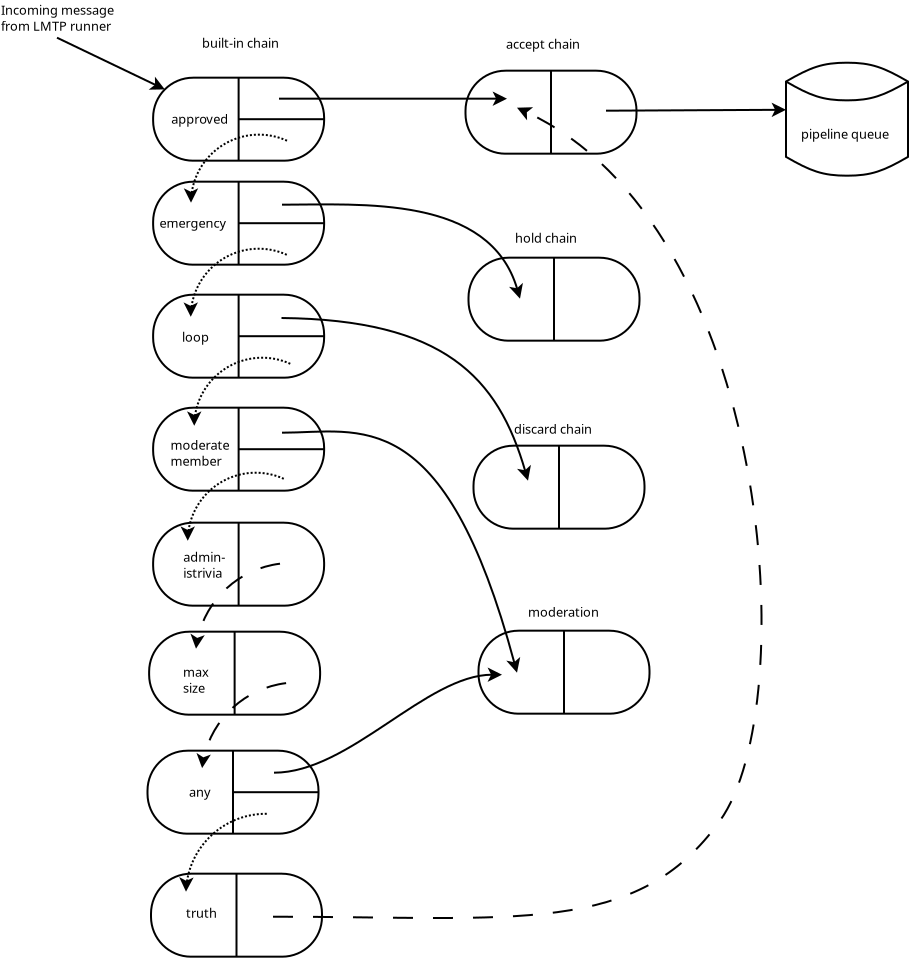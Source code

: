 <?xml version="1.0" encoding="UTF-8"?>
<dia:diagram xmlns:dia="http://www.lysator.liu.se/~alla/dia/">
  <dia:layer name="Background" visible="true" active="true">
    <dia:group>
      <dia:object type="Standard - Box" version="0" id="O0">
        <dia:attribute name="obj_pos">
          <dia:point val="5.475,40.55"/>
        </dia:attribute>
        <dia:attribute name="obj_bb">
          <dia:rectangle val="5.425,40.5;14.075,44.75"/>
        </dia:attribute>
        <dia:attribute name="elem_corner">
          <dia:point val="5.475,40.55"/>
        </dia:attribute>
        <dia:attribute name="elem_width">
          <dia:real val="8.55"/>
        </dia:attribute>
        <dia:attribute name="elem_height">
          <dia:real val="4.15"/>
        </dia:attribute>
        <dia:attribute name="border_width">
          <dia:real val="0.1"/>
        </dia:attribute>
        <dia:attribute name="show_background">
          <dia:boolean val="true"/>
        </dia:attribute>
        <dia:attribute name="corner_radius">
          <dia:real val="2"/>
        </dia:attribute>
      </dia:object>
      <dia:object type="Standard - Line" version="0" id="O1">
        <dia:attribute name="obj_pos">
          <dia:point val="9.75,40.55"/>
        </dia:attribute>
        <dia:attribute name="obj_bb">
          <dia:rectangle val="9.7,40.5;9.8,44.75"/>
        </dia:attribute>
        <dia:attribute name="conn_endpoints">
          <dia:point val="9.75,40.55"/>
          <dia:point val="9.75,44.7"/>
        </dia:attribute>
        <dia:attribute name="numcp">
          <dia:int val="1"/>
        </dia:attribute>
        <dia:connections>
          <dia:connection handle="0" to="O0" connection="1"/>
          <dia:connection handle="1" to="O0" connection="6"/>
        </dia:connections>
      </dia:object>
      <dia:object type="Standard - Line" version="0" id="O2">
        <dia:attribute name="obj_pos">
          <dia:point val="9.75,42.625"/>
        </dia:attribute>
        <dia:attribute name="obj_bb">
          <dia:rectangle val="9.7,42.575;14.075,42.675"/>
        </dia:attribute>
        <dia:attribute name="conn_endpoints">
          <dia:point val="9.75,42.625"/>
          <dia:point val="14.025,42.625"/>
        </dia:attribute>
        <dia:attribute name="numcp">
          <dia:int val="1"/>
        </dia:attribute>
        <dia:connections>
          <dia:connection handle="0" to="O0" connection="8"/>
          <dia:connection handle="1" to="O0" connection="4"/>
        </dia:connections>
      </dia:object>
    </dia:group>
    <dia:object type="Standard - Text" version="1" id="O3">
      <dia:attribute name="obj_pos">
        <dia:point val="8.2,5.4"/>
      </dia:attribute>
      <dia:attribute name="obj_bb">
        <dia:rectangle val="8.2,4.805;12.365,5.55"/>
      </dia:attribute>
      <dia:attribute name="text">
        <dia:composite type="text">
          <dia:attribute name="string">
            <dia:string>#built-in chain#</dia:string>
          </dia:attribute>
          <dia:attribute name="font">
            <dia:font family="sans" style="0" name="Helvetica"/>
          </dia:attribute>
          <dia:attribute name="height">
            <dia:real val="0.8"/>
          </dia:attribute>
          <dia:attribute name="pos">
            <dia:point val="8.2,5.4"/>
          </dia:attribute>
          <dia:attribute name="color">
            <dia:color val="#000000"/>
          </dia:attribute>
          <dia:attribute name="alignment">
            <dia:enum val="0"/>
          </dia:attribute>
        </dia:composite>
      </dia:attribute>
      <dia:attribute name="valign">
        <dia:enum val="3"/>
      </dia:attribute>
    </dia:object>
    <dia:group>
      <dia:object type="Standard - Box" version="0" id="O4">
        <dia:attribute name="obj_pos">
          <dia:point val="5.756,6.9"/>
        </dia:attribute>
        <dia:attribute name="obj_bb">
          <dia:rectangle val="5.706,6.85;14.356,11.1"/>
        </dia:attribute>
        <dia:attribute name="elem_corner">
          <dia:point val="5.756,6.9"/>
        </dia:attribute>
        <dia:attribute name="elem_width">
          <dia:real val="8.55"/>
        </dia:attribute>
        <dia:attribute name="elem_height">
          <dia:real val="4.15"/>
        </dia:attribute>
        <dia:attribute name="border_width">
          <dia:real val="0.1"/>
        </dia:attribute>
        <dia:attribute name="show_background">
          <dia:boolean val="true"/>
        </dia:attribute>
        <dia:attribute name="corner_radius">
          <dia:real val="2"/>
        </dia:attribute>
      </dia:object>
      <dia:object type="Standard - Line" version="0" id="O5">
        <dia:attribute name="obj_pos">
          <dia:point val="10.031,6.9"/>
        </dia:attribute>
        <dia:attribute name="obj_bb">
          <dia:rectangle val="9.981,6.85;10.081,11.1"/>
        </dia:attribute>
        <dia:attribute name="conn_endpoints">
          <dia:point val="10.031,6.9"/>
          <dia:point val="10.031,11.05"/>
        </dia:attribute>
        <dia:attribute name="numcp">
          <dia:int val="1"/>
        </dia:attribute>
        <dia:connections>
          <dia:connection handle="0" to="O4" connection="1"/>
          <dia:connection handle="1" to="O4" connection="6"/>
        </dia:connections>
      </dia:object>
      <dia:object type="Standard - Line" version="0" id="O6">
        <dia:attribute name="obj_pos">
          <dia:point val="10.031,8.975"/>
        </dia:attribute>
        <dia:attribute name="obj_bb">
          <dia:rectangle val="9.981,8.925;14.356,9.025"/>
        </dia:attribute>
        <dia:attribute name="conn_endpoints">
          <dia:point val="10.031,8.975"/>
          <dia:point val="14.306,8.975"/>
        </dia:attribute>
        <dia:attribute name="numcp">
          <dia:int val="1"/>
        </dia:attribute>
        <dia:connections>
          <dia:connection handle="0" to="O4" connection="8"/>
          <dia:connection handle="1" to="O4" connection="4"/>
        </dia:connections>
      </dia:object>
    </dia:group>
    <dia:object type="Standard - Text" version="1" id="O7">
      <dia:attribute name="obj_pos">
        <dia:point val="6.666,9.2"/>
      </dia:attribute>
      <dia:attribute name="obj_bb">
        <dia:rectangle val="6.666,8.605;9.696,9.35"/>
      </dia:attribute>
      <dia:attribute name="text">
        <dia:composite type="text">
          <dia:attribute name="string">
            <dia:string>#approved#</dia:string>
          </dia:attribute>
          <dia:attribute name="font">
            <dia:font family="sans" style="0" name="Helvetica"/>
          </dia:attribute>
          <dia:attribute name="height">
            <dia:real val="0.8"/>
          </dia:attribute>
          <dia:attribute name="pos">
            <dia:point val="6.666,9.2"/>
          </dia:attribute>
          <dia:attribute name="color">
            <dia:color val="#000000"/>
          </dia:attribute>
          <dia:attribute name="alignment">
            <dia:enum val="0"/>
          </dia:attribute>
        </dia:composite>
      </dia:attribute>
      <dia:attribute name="valign">
        <dia:enum val="3"/>
      </dia:attribute>
    </dia:object>
    <dia:object type="Standard - Box" version="0" id="O8">
      <dia:attribute name="obj_pos">
        <dia:point val="21.525,15.9"/>
      </dia:attribute>
      <dia:attribute name="obj_bb">
        <dia:rectangle val="21.475,15.85;30.125,20.1"/>
      </dia:attribute>
      <dia:attribute name="elem_corner">
        <dia:point val="21.525,15.9"/>
      </dia:attribute>
      <dia:attribute name="elem_width">
        <dia:real val="8.55"/>
      </dia:attribute>
      <dia:attribute name="elem_height">
        <dia:real val="4.15"/>
      </dia:attribute>
      <dia:attribute name="border_width">
        <dia:real val="0.1"/>
      </dia:attribute>
      <dia:attribute name="show_background">
        <dia:boolean val="true"/>
      </dia:attribute>
      <dia:attribute name="corner_radius">
        <dia:real val="2"/>
      </dia:attribute>
    </dia:object>
    <dia:object type="Standard - Line" version="0" id="O9">
      <dia:attribute name="obj_pos">
        <dia:point val="25.8,15.9"/>
      </dia:attribute>
      <dia:attribute name="obj_bb">
        <dia:rectangle val="25.75,15.85;25.85,20.1"/>
      </dia:attribute>
      <dia:attribute name="conn_endpoints">
        <dia:point val="25.8,15.9"/>
        <dia:point val="25.8,20.05"/>
      </dia:attribute>
      <dia:attribute name="numcp">
        <dia:int val="1"/>
      </dia:attribute>
      <dia:connections>
        <dia:connection handle="0" to="O8" connection="1"/>
        <dia:connection handle="1" to="O8" connection="6"/>
      </dia:connections>
    </dia:object>
    <dia:object type="Standard - Box" version="0" id="O10">
      <dia:attribute name="obj_pos">
        <dia:point val="5.756,29.15"/>
      </dia:attribute>
      <dia:attribute name="obj_bb">
        <dia:rectangle val="5.706,29.1;14.356,33.35"/>
      </dia:attribute>
      <dia:attribute name="elem_corner">
        <dia:point val="5.756,29.15"/>
      </dia:attribute>
      <dia:attribute name="elem_width">
        <dia:real val="8.55"/>
      </dia:attribute>
      <dia:attribute name="elem_height">
        <dia:real val="4.15"/>
      </dia:attribute>
      <dia:attribute name="border_width">
        <dia:real val="0.1"/>
      </dia:attribute>
      <dia:attribute name="show_background">
        <dia:boolean val="true"/>
      </dia:attribute>
      <dia:attribute name="corner_radius">
        <dia:real val="2"/>
      </dia:attribute>
    </dia:object>
    <dia:object type="Standard - Line" version="0" id="O11">
      <dia:attribute name="obj_pos">
        <dia:point val="10.031,29.15"/>
      </dia:attribute>
      <dia:attribute name="obj_bb">
        <dia:rectangle val="9.981,29.1;10.081,33.35"/>
      </dia:attribute>
      <dia:attribute name="conn_endpoints">
        <dia:point val="10.031,29.15"/>
        <dia:point val="10.031,33.3"/>
      </dia:attribute>
      <dia:attribute name="numcp">
        <dia:int val="1"/>
      </dia:attribute>
      <dia:connections>
        <dia:connection handle="0" to="O10" connection="1"/>
        <dia:connection handle="1" to="O10" connection="6"/>
      </dia:connections>
    </dia:object>
    <dia:group>
      <dia:object type="Standard - Box" version="0" id="O12">
        <dia:attribute name="obj_pos">
          <dia:point val="5.756,12.1"/>
        </dia:attribute>
        <dia:attribute name="obj_bb">
          <dia:rectangle val="5.706,12.05;14.356,16.3"/>
        </dia:attribute>
        <dia:attribute name="elem_corner">
          <dia:point val="5.756,12.1"/>
        </dia:attribute>
        <dia:attribute name="elem_width">
          <dia:real val="8.55"/>
        </dia:attribute>
        <dia:attribute name="elem_height">
          <dia:real val="4.15"/>
        </dia:attribute>
        <dia:attribute name="border_width">
          <dia:real val="0.1"/>
        </dia:attribute>
        <dia:attribute name="show_background">
          <dia:boolean val="true"/>
        </dia:attribute>
        <dia:attribute name="corner_radius">
          <dia:real val="2"/>
        </dia:attribute>
      </dia:object>
      <dia:object type="Standard - Line" version="0" id="O13">
        <dia:attribute name="obj_pos">
          <dia:point val="10.031,12.1"/>
        </dia:attribute>
        <dia:attribute name="obj_bb">
          <dia:rectangle val="9.981,12.05;10.081,16.3"/>
        </dia:attribute>
        <dia:attribute name="conn_endpoints">
          <dia:point val="10.031,12.1"/>
          <dia:point val="10.031,16.25"/>
        </dia:attribute>
        <dia:attribute name="numcp">
          <dia:int val="1"/>
        </dia:attribute>
        <dia:connections>
          <dia:connection handle="0" to="O12" connection="1"/>
          <dia:connection handle="1" to="O12" connection="6"/>
        </dia:connections>
      </dia:object>
      <dia:object type="Standard - Line" version="0" id="O14">
        <dia:attribute name="obj_pos">
          <dia:point val="10.031,14.175"/>
        </dia:attribute>
        <dia:attribute name="obj_bb">
          <dia:rectangle val="9.981,14.125;14.356,14.225"/>
        </dia:attribute>
        <dia:attribute name="conn_endpoints">
          <dia:point val="10.031,14.175"/>
          <dia:point val="14.306,14.175"/>
        </dia:attribute>
        <dia:attribute name="numcp">
          <dia:int val="1"/>
        </dia:attribute>
        <dia:connections>
          <dia:connection handle="0" to="O12" connection="8"/>
          <dia:connection handle="1" to="O12" connection="4"/>
        </dia:connections>
      </dia:object>
    </dia:group>
    <dia:group>
      <dia:object type="Standard - Box" version="0" id="O15">
        <dia:attribute name="obj_pos">
          <dia:point val="5.756,17.75"/>
        </dia:attribute>
        <dia:attribute name="obj_bb">
          <dia:rectangle val="5.706,17.7;14.356,21.95"/>
        </dia:attribute>
        <dia:attribute name="elem_corner">
          <dia:point val="5.756,17.75"/>
        </dia:attribute>
        <dia:attribute name="elem_width">
          <dia:real val="8.55"/>
        </dia:attribute>
        <dia:attribute name="elem_height">
          <dia:real val="4.15"/>
        </dia:attribute>
        <dia:attribute name="border_width">
          <dia:real val="0.1"/>
        </dia:attribute>
        <dia:attribute name="show_background">
          <dia:boolean val="true"/>
        </dia:attribute>
        <dia:attribute name="corner_radius">
          <dia:real val="2"/>
        </dia:attribute>
      </dia:object>
      <dia:object type="Standard - Line" version="0" id="O16">
        <dia:attribute name="obj_pos">
          <dia:point val="10.031,17.75"/>
        </dia:attribute>
        <dia:attribute name="obj_bb">
          <dia:rectangle val="9.981,17.7;10.081,21.95"/>
        </dia:attribute>
        <dia:attribute name="conn_endpoints">
          <dia:point val="10.031,17.75"/>
          <dia:point val="10.031,21.9"/>
        </dia:attribute>
        <dia:attribute name="numcp">
          <dia:int val="1"/>
        </dia:attribute>
        <dia:connections>
          <dia:connection handle="0" to="O15" connection="1"/>
          <dia:connection handle="1" to="O15" connection="6"/>
        </dia:connections>
      </dia:object>
      <dia:object type="Standard - Line" version="0" id="O17">
        <dia:attribute name="obj_pos">
          <dia:point val="10.031,19.825"/>
        </dia:attribute>
        <dia:attribute name="obj_bb">
          <dia:rectangle val="9.981,19.775;14.356,19.875"/>
        </dia:attribute>
        <dia:attribute name="conn_endpoints">
          <dia:point val="10.031,19.825"/>
          <dia:point val="14.306,19.825"/>
        </dia:attribute>
        <dia:attribute name="numcp">
          <dia:int val="1"/>
        </dia:attribute>
        <dia:connections>
          <dia:connection handle="0" to="O15" connection="8"/>
          <dia:connection handle="1" to="O15" connection="4"/>
        </dia:connections>
      </dia:object>
    </dia:group>
    <dia:object type="Standard - Box" version="0" id="O18">
      <dia:attribute name="obj_pos">
        <dia:point val="5.556,34.6"/>
      </dia:attribute>
      <dia:attribute name="obj_bb">
        <dia:rectangle val="5.506,34.55;14.156,38.8"/>
      </dia:attribute>
      <dia:attribute name="elem_corner">
        <dia:point val="5.556,34.6"/>
      </dia:attribute>
      <dia:attribute name="elem_width">
        <dia:real val="8.55"/>
      </dia:attribute>
      <dia:attribute name="elem_height">
        <dia:real val="4.15"/>
      </dia:attribute>
      <dia:attribute name="border_width">
        <dia:real val="0.1"/>
      </dia:attribute>
      <dia:attribute name="show_background">
        <dia:boolean val="true"/>
      </dia:attribute>
      <dia:attribute name="corner_radius">
        <dia:real val="2"/>
      </dia:attribute>
    </dia:object>
    <dia:object type="Standard - Line" version="0" id="O19">
      <dia:attribute name="obj_pos">
        <dia:point val="9.831,34.6"/>
      </dia:attribute>
      <dia:attribute name="obj_bb">
        <dia:rectangle val="9.781,34.55;9.881,38.8"/>
      </dia:attribute>
      <dia:attribute name="conn_endpoints">
        <dia:point val="9.831,34.6"/>
        <dia:point val="9.831,38.75"/>
      </dia:attribute>
      <dia:attribute name="numcp">
        <dia:int val="1"/>
      </dia:attribute>
      <dia:connections>
        <dia:connection handle="0" to="O18" connection="1"/>
        <dia:connection handle="1" to="O18" connection="6"/>
      </dia:connections>
    </dia:object>
    <dia:object type="Standard - Text" version="1" id="O20">
      <dia:attribute name="obj_pos">
        <dia:point val="6.079,14.4"/>
      </dia:attribute>
      <dia:attribute name="obj_bb">
        <dia:rectangle val="6.079,13.805;9.684,14.55"/>
      </dia:attribute>
      <dia:attribute name="text">
        <dia:composite type="text">
          <dia:attribute name="string">
            <dia:string>#emergency#</dia:string>
          </dia:attribute>
          <dia:attribute name="font">
            <dia:font family="sans" style="0" name="Helvetica"/>
          </dia:attribute>
          <dia:attribute name="height">
            <dia:real val="0.8"/>
          </dia:attribute>
          <dia:attribute name="pos">
            <dia:point val="6.079,14.4"/>
          </dia:attribute>
          <dia:attribute name="color">
            <dia:color val="#000000"/>
          </dia:attribute>
          <dia:attribute name="alignment">
            <dia:enum val="0"/>
          </dia:attribute>
        </dia:composite>
      </dia:attribute>
      <dia:attribute name="valign">
        <dia:enum val="3"/>
      </dia:attribute>
    </dia:object>
    <dia:object type="Standard - Text" version="1" id="O21">
      <dia:attribute name="obj_pos">
        <dia:point val="7.196,20.1"/>
      </dia:attribute>
      <dia:attribute name="obj_bb">
        <dia:rectangle val="7.196,19.505;8.566,20.25"/>
      </dia:attribute>
      <dia:attribute name="text">
        <dia:composite type="text">
          <dia:attribute name="string">
            <dia:string>#loop#</dia:string>
          </dia:attribute>
          <dia:attribute name="font">
            <dia:font family="sans" style="0" name="Helvetica"/>
          </dia:attribute>
          <dia:attribute name="height">
            <dia:real val="0.8"/>
          </dia:attribute>
          <dia:attribute name="pos">
            <dia:point val="7.196,20.1"/>
          </dia:attribute>
          <dia:attribute name="color">
            <dia:color val="#000000"/>
          </dia:attribute>
          <dia:attribute name="alignment">
            <dia:enum val="0"/>
          </dia:attribute>
        </dia:composite>
      </dia:attribute>
      <dia:attribute name="valign">
        <dia:enum val="3"/>
      </dia:attribute>
    </dia:object>
    <dia:group>
      <dia:object type="Standard - Box" version="0" id="O22">
        <dia:attribute name="obj_pos">
          <dia:point val="5.756,23.4"/>
        </dia:attribute>
        <dia:attribute name="obj_bb">
          <dia:rectangle val="5.706,23.35;14.356,27.6"/>
        </dia:attribute>
        <dia:attribute name="elem_corner">
          <dia:point val="5.756,23.4"/>
        </dia:attribute>
        <dia:attribute name="elem_width">
          <dia:real val="8.55"/>
        </dia:attribute>
        <dia:attribute name="elem_height">
          <dia:real val="4.15"/>
        </dia:attribute>
        <dia:attribute name="border_width">
          <dia:real val="0.1"/>
        </dia:attribute>
        <dia:attribute name="show_background">
          <dia:boolean val="true"/>
        </dia:attribute>
        <dia:attribute name="corner_radius">
          <dia:real val="2"/>
        </dia:attribute>
      </dia:object>
      <dia:object type="Standard - Line" version="0" id="O23">
        <dia:attribute name="obj_pos">
          <dia:point val="10.031,23.4"/>
        </dia:attribute>
        <dia:attribute name="obj_bb">
          <dia:rectangle val="9.981,23.35;10.081,27.6"/>
        </dia:attribute>
        <dia:attribute name="conn_endpoints">
          <dia:point val="10.031,23.4"/>
          <dia:point val="10.031,27.55"/>
        </dia:attribute>
        <dia:attribute name="numcp">
          <dia:int val="1"/>
        </dia:attribute>
        <dia:connections>
          <dia:connection handle="0" to="O22" connection="1"/>
          <dia:connection handle="1" to="O22" connection="6"/>
        </dia:connections>
      </dia:object>
      <dia:object type="Standard - Line" version="0" id="O24">
        <dia:attribute name="obj_pos">
          <dia:point val="10.031,25.475"/>
        </dia:attribute>
        <dia:attribute name="obj_bb">
          <dia:rectangle val="9.981,25.425;14.356,25.525"/>
        </dia:attribute>
        <dia:attribute name="conn_endpoints">
          <dia:point val="10.031,25.475"/>
          <dia:point val="14.306,25.475"/>
        </dia:attribute>
        <dia:attribute name="numcp">
          <dia:int val="1"/>
        </dia:attribute>
        <dia:connections>
          <dia:connection handle="0" to="O22" connection="8"/>
          <dia:connection handle="1" to="O22" connection="4"/>
        </dia:connections>
      </dia:object>
    </dia:group>
    <dia:object type="Standard - Text" version="1" id="O25">
      <dia:attribute name="obj_pos">
        <dia:point val="6.622,25.5"/>
      </dia:attribute>
      <dia:attribute name="obj_bb">
        <dia:rectangle val="6.622,24.905;9.74,26.45"/>
      </dia:attribute>
      <dia:attribute name="text">
        <dia:composite type="text">
          <dia:attribute name="string">
            <dia:string>#moderate
member#</dia:string>
          </dia:attribute>
          <dia:attribute name="font">
            <dia:font family="sans" style="0" name="Helvetica"/>
          </dia:attribute>
          <dia:attribute name="height">
            <dia:real val="0.8"/>
          </dia:attribute>
          <dia:attribute name="pos">
            <dia:point val="6.622,25.5"/>
          </dia:attribute>
          <dia:attribute name="color">
            <dia:color val="#000000"/>
          </dia:attribute>
          <dia:attribute name="alignment">
            <dia:enum val="0"/>
          </dia:attribute>
        </dia:composite>
      </dia:attribute>
      <dia:attribute name="valign">
        <dia:enum val="3"/>
      </dia:attribute>
    </dia:object>
    <dia:object type="Standard - Text" version="1" id="O26">
      <dia:attribute name="obj_pos">
        <dia:point val="7.264,31.1"/>
      </dia:attribute>
      <dia:attribute name="obj_bb">
        <dia:rectangle val="7.264,30.505;9.499,32.05"/>
      </dia:attribute>
      <dia:attribute name="text">
        <dia:composite type="text">
          <dia:attribute name="string">
            <dia:string>#admin-
istrivia#</dia:string>
          </dia:attribute>
          <dia:attribute name="font">
            <dia:font family="sans" style="0" name="Helvetica"/>
          </dia:attribute>
          <dia:attribute name="height">
            <dia:real val="0.8"/>
          </dia:attribute>
          <dia:attribute name="pos">
            <dia:point val="7.264,31.1"/>
          </dia:attribute>
          <dia:attribute name="color">
            <dia:color val="#000000"/>
          </dia:attribute>
          <dia:attribute name="alignment">
            <dia:enum val="0"/>
          </dia:attribute>
        </dia:composite>
      </dia:attribute>
      <dia:attribute name="valign">
        <dia:enum val="3"/>
      </dia:attribute>
    </dia:object>
    <dia:object type="Standard - Arc" version="0" id="O27">
      <dia:attribute name="obj_pos">
        <dia:point val="12.45,10.05"/>
      </dia:attribute>
      <dia:attribute name="obj_bb">
        <dia:rectangle val="7.287,9.696;12.519,13.219"/>
      </dia:attribute>
      <dia:attribute name="conn_endpoints">
        <dia:point val="12.45,10.05"/>
        <dia:point val="7.65,13.15"/>
      </dia:attribute>
      <dia:attribute name="curve_distance">
        <dia:real val="1.56"/>
      </dia:attribute>
      <dia:attribute name="line_width">
        <dia:real val="0.1"/>
      </dia:attribute>
      <dia:attribute name="line_style">
        <dia:enum val="4"/>
      </dia:attribute>
      <dia:attribute name="end_arrow">
        <dia:enum val="22"/>
      </dia:attribute>
      <dia:attribute name="end_arrow_length">
        <dia:real val="0.5"/>
      </dia:attribute>
      <dia:attribute name="end_arrow_width">
        <dia:real val="0.5"/>
      </dia:attribute>
    </dia:object>
    <dia:object type="Standard - Arc" version="0" id="O28">
      <dia:attribute name="obj_pos">
        <dia:point val="12.438,15.754"/>
      </dia:attribute>
      <dia:attribute name="obj_bb">
        <dia:rectangle val="7.275,15.4;12.508,18.923"/>
      </dia:attribute>
      <dia:attribute name="conn_endpoints">
        <dia:point val="12.438,15.754"/>
        <dia:point val="7.638,18.854"/>
      </dia:attribute>
      <dia:attribute name="curve_distance">
        <dia:real val="1.56"/>
      </dia:attribute>
      <dia:attribute name="line_width">
        <dia:real val="0.1"/>
      </dia:attribute>
      <dia:attribute name="line_style">
        <dia:enum val="4"/>
      </dia:attribute>
      <dia:attribute name="end_arrow">
        <dia:enum val="22"/>
      </dia:attribute>
      <dia:attribute name="end_arrow_length">
        <dia:real val="0.5"/>
      </dia:attribute>
      <dia:attribute name="end_arrow_width">
        <dia:real val="0.5"/>
      </dia:attribute>
    </dia:object>
    <dia:object type="Standard - Arc" version="0" id="O29">
      <dia:attribute name="obj_pos">
        <dia:point val="12.613,21.204"/>
      </dia:attribute>
      <dia:attribute name="obj_bb">
        <dia:rectangle val="7.45,20.85;12.682,24.373"/>
      </dia:attribute>
      <dia:attribute name="conn_endpoints">
        <dia:point val="12.613,21.204"/>
        <dia:point val="7.813,24.304"/>
      </dia:attribute>
      <dia:attribute name="curve_distance">
        <dia:real val="1.56"/>
      </dia:attribute>
      <dia:attribute name="line_width">
        <dia:real val="0.1"/>
      </dia:attribute>
      <dia:attribute name="line_style">
        <dia:enum val="4"/>
      </dia:attribute>
      <dia:attribute name="end_arrow">
        <dia:enum val="22"/>
      </dia:attribute>
      <dia:attribute name="end_arrow_length">
        <dia:real val="0.5"/>
      </dia:attribute>
      <dia:attribute name="end_arrow_width">
        <dia:real val="0.5"/>
      </dia:attribute>
    </dia:object>
    <dia:object type="Standard - Arc" version="0" id="O30">
      <dia:attribute name="obj_pos">
        <dia:point val="12.288,26.954"/>
      </dia:attribute>
      <dia:attribute name="obj_bb">
        <dia:rectangle val="7.125,26.6;12.357,30.123"/>
      </dia:attribute>
      <dia:attribute name="conn_endpoints">
        <dia:point val="12.288,26.954"/>
        <dia:point val="7.488,30.054"/>
      </dia:attribute>
      <dia:attribute name="curve_distance">
        <dia:real val="1.56"/>
      </dia:attribute>
      <dia:attribute name="line_width">
        <dia:real val="0.1"/>
      </dia:attribute>
      <dia:attribute name="line_style">
        <dia:enum val="4"/>
      </dia:attribute>
      <dia:attribute name="end_arrow">
        <dia:enum val="22"/>
      </dia:attribute>
      <dia:attribute name="end_arrow_length">
        <dia:real val="0.5"/>
      </dia:attribute>
      <dia:attribute name="end_arrow_width">
        <dia:real val="0.5"/>
      </dia:attribute>
    </dia:object>
    <dia:object type="Standard - Arc" version="0" id="O31">
      <dia:attribute name="obj_pos">
        <dia:point val="12.1,31.2"/>
      </dia:attribute>
      <dia:attribute name="obj_bb">
        <dia:rectangle val="7.62,31.129;12.171,35.521"/>
      </dia:attribute>
      <dia:attribute name="conn_endpoints">
        <dia:point val="12.1,31.2"/>
        <dia:point val="7.9,35.45"/>
      </dia:attribute>
      <dia:attribute name="curve_distance">
        <dia:real val="1.039"/>
      </dia:attribute>
      <dia:attribute name="line_width">
        <dia:real val="0.1"/>
      </dia:attribute>
      <dia:attribute name="line_style">
        <dia:enum val="1"/>
      </dia:attribute>
      <dia:attribute name="end_arrow">
        <dia:enum val="22"/>
      </dia:attribute>
      <dia:attribute name="end_arrow_length">
        <dia:real val="0.5"/>
      </dia:attribute>
      <dia:attribute name="end_arrow_width">
        <dia:real val="0.5"/>
      </dia:attribute>
    </dia:object>
    <dia:object type="Standard - Line" version="0" id="O32">
      <dia:attribute name="obj_pos">
        <dia:point val="0.95,4.9"/>
      </dia:attribute>
      <dia:attribute name="obj_bb">
        <dia:rectangle val="0.883,4.833;6.443,7.565"/>
      </dia:attribute>
      <dia:attribute name="conn_endpoints">
        <dia:point val="0.95,4.9"/>
        <dia:point val="6.342,7.486"/>
      </dia:attribute>
      <dia:attribute name="numcp">
        <dia:int val="1"/>
      </dia:attribute>
      <dia:attribute name="end_arrow">
        <dia:enum val="22"/>
      </dia:attribute>
      <dia:attribute name="end_arrow_length">
        <dia:real val="0.5"/>
      </dia:attribute>
      <dia:attribute name="end_arrow_width">
        <dia:real val="0.5"/>
      </dia:attribute>
      <dia:connections>
        <dia:connection handle="1" to="O4" connection="0"/>
      </dia:connections>
    </dia:object>
    <dia:object type="Standard - Box" version="0" id="O33">
      <dia:attribute name="obj_pos">
        <dia:point val="21.375,6.55"/>
      </dia:attribute>
      <dia:attribute name="obj_bb">
        <dia:rectangle val="21.325,6.5;29.975,10.75"/>
      </dia:attribute>
      <dia:attribute name="elem_corner">
        <dia:point val="21.375,6.55"/>
      </dia:attribute>
      <dia:attribute name="elem_width">
        <dia:real val="8.55"/>
      </dia:attribute>
      <dia:attribute name="elem_height">
        <dia:real val="4.15"/>
      </dia:attribute>
      <dia:attribute name="border_width">
        <dia:real val="0.1"/>
      </dia:attribute>
      <dia:attribute name="show_background">
        <dia:boolean val="true"/>
      </dia:attribute>
      <dia:attribute name="corner_radius">
        <dia:real val="2"/>
      </dia:attribute>
    </dia:object>
    <dia:object type="Standard - Line" version="0" id="O34">
      <dia:attribute name="obj_pos">
        <dia:point val="25.65,6.55"/>
      </dia:attribute>
      <dia:attribute name="obj_bb">
        <dia:rectangle val="25.6,6.5;25.7,10.75"/>
      </dia:attribute>
      <dia:attribute name="conn_endpoints">
        <dia:point val="25.65,6.55"/>
        <dia:point val="25.65,10.7"/>
      </dia:attribute>
      <dia:attribute name="numcp">
        <dia:int val="1"/>
      </dia:attribute>
      <dia:connections>
        <dia:connection handle="0" to="O33" connection="1"/>
        <dia:connection handle="1" to="O33" connection="6"/>
      </dia:connections>
    </dia:object>
    <dia:object type="Standard - Text" version="1" id="O35">
      <dia:attribute name="obj_pos">
        <dia:point val="23.4,5.45"/>
      </dia:attribute>
      <dia:attribute name="obj_bb">
        <dia:rectangle val="23.4,4.855;27.485,5.6"/>
      </dia:attribute>
      <dia:attribute name="text">
        <dia:composite type="text">
          <dia:attribute name="string">
            <dia:string>#accept chain#</dia:string>
          </dia:attribute>
          <dia:attribute name="font">
            <dia:font family="sans" style="0" name="Helvetica"/>
          </dia:attribute>
          <dia:attribute name="height">
            <dia:real val="0.8"/>
          </dia:attribute>
          <dia:attribute name="pos">
            <dia:point val="23.4,5.45"/>
          </dia:attribute>
          <dia:attribute name="color">
            <dia:color val="#000000"/>
          </dia:attribute>
          <dia:attribute name="alignment">
            <dia:enum val="0"/>
          </dia:attribute>
        </dia:composite>
      </dia:attribute>
      <dia:attribute name="valign">
        <dia:enum val="3"/>
      </dia:attribute>
    </dia:object>
    <dia:object type="Standard - Line" version="0" id="O36">
      <dia:attribute name="obj_pos">
        <dia:point val="12.05,7.95"/>
      </dia:attribute>
      <dia:attribute name="obj_bb">
        <dia:rectangle val="12,7.588;23.562,8.312"/>
      </dia:attribute>
      <dia:attribute name="conn_endpoints">
        <dia:point val="12.05,7.95"/>
        <dia:point val="23.45,7.95"/>
      </dia:attribute>
      <dia:attribute name="numcp">
        <dia:int val="1"/>
      </dia:attribute>
      <dia:attribute name="end_arrow">
        <dia:enum val="22"/>
      </dia:attribute>
      <dia:attribute name="end_arrow_length">
        <dia:real val="0.5"/>
      </dia:attribute>
      <dia:attribute name="end_arrow_width">
        <dia:real val="0.5"/>
      </dia:attribute>
    </dia:object>
    <dia:object type="Standard - Box" version="0" id="O37">
      <dia:attribute name="obj_pos">
        <dia:point val="22.025,34.55"/>
      </dia:attribute>
      <dia:attribute name="obj_bb">
        <dia:rectangle val="21.975,34.5;30.625,38.75"/>
      </dia:attribute>
      <dia:attribute name="elem_corner">
        <dia:point val="22.025,34.55"/>
      </dia:attribute>
      <dia:attribute name="elem_width">
        <dia:real val="8.55"/>
      </dia:attribute>
      <dia:attribute name="elem_height">
        <dia:real val="4.15"/>
      </dia:attribute>
      <dia:attribute name="border_width">
        <dia:real val="0.1"/>
      </dia:attribute>
      <dia:attribute name="show_background">
        <dia:boolean val="true"/>
      </dia:attribute>
      <dia:attribute name="corner_radius">
        <dia:real val="2"/>
      </dia:attribute>
    </dia:object>
    <dia:object type="Standard - Line" version="0" id="O38">
      <dia:attribute name="obj_pos">
        <dia:point val="26.3,34.55"/>
      </dia:attribute>
      <dia:attribute name="obj_bb">
        <dia:rectangle val="26.25,34.5;26.35,38.75"/>
      </dia:attribute>
      <dia:attribute name="conn_endpoints">
        <dia:point val="26.3,34.55"/>
        <dia:point val="26.3,38.7"/>
      </dia:attribute>
      <dia:attribute name="numcp">
        <dia:int val="1"/>
      </dia:attribute>
      <dia:connections>
        <dia:connection handle="0" to="O37" connection="1"/>
        <dia:connection handle="1" to="O37" connection="6"/>
      </dia:connections>
    </dia:object>
    <dia:object type="Standard - Text" version="1" id="O39">
      <dia:attribute name="obj_pos">
        <dia:point val="23.85,15.15"/>
      </dia:attribute>
      <dia:attribute name="obj_bb">
        <dia:rectangle val="23.85,14.555;27.168,15.3"/>
      </dia:attribute>
      <dia:attribute name="text">
        <dia:composite type="text">
          <dia:attribute name="string">
            <dia:string>#hold chain#</dia:string>
          </dia:attribute>
          <dia:attribute name="font">
            <dia:font family="sans" style="0" name="Helvetica"/>
          </dia:attribute>
          <dia:attribute name="height">
            <dia:real val="0.8"/>
          </dia:attribute>
          <dia:attribute name="pos">
            <dia:point val="23.85,15.15"/>
          </dia:attribute>
          <dia:attribute name="color">
            <dia:color val="#000000"/>
          </dia:attribute>
          <dia:attribute name="alignment">
            <dia:enum val="0"/>
          </dia:attribute>
        </dia:composite>
      </dia:attribute>
      <dia:attribute name="valign">
        <dia:enum val="3"/>
      </dia:attribute>
    </dia:object>
    <dia:object type="Standard - Box" version="0" id="O40">
      <dia:attribute name="obj_pos">
        <dia:point val="21.775,25.3"/>
      </dia:attribute>
      <dia:attribute name="obj_bb">
        <dia:rectangle val="21.725,25.25;30.375,29.5"/>
      </dia:attribute>
      <dia:attribute name="elem_corner">
        <dia:point val="21.775,25.3"/>
      </dia:attribute>
      <dia:attribute name="elem_width">
        <dia:real val="8.55"/>
      </dia:attribute>
      <dia:attribute name="elem_height">
        <dia:real val="4.15"/>
      </dia:attribute>
      <dia:attribute name="border_width">
        <dia:real val="0.1"/>
      </dia:attribute>
      <dia:attribute name="show_background">
        <dia:boolean val="true"/>
      </dia:attribute>
      <dia:attribute name="corner_radius">
        <dia:real val="2"/>
      </dia:attribute>
    </dia:object>
    <dia:object type="Standard - Line" version="0" id="O41">
      <dia:attribute name="obj_pos">
        <dia:point val="26.05,25.3"/>
      </dia:attribute>
      <dia:attribute name="obj_bb">
        <dia:rectangle val="26,25.25;26.1,29.5"/>
      </dia:attribute>
      <dia:attribute name="conn_endpoints">
        <dia:point val="26.05,25.3"/>
        <dia:point val="26.05,29.45"/>
      </dia:attribute>
      <dia:attribute name="numcp">
        <dia:int val="1"/>
      </dia:attribute>
      <dia:connections>
        <dia:connection handle="0" to="O40" connection="1"/>
        <dia:connection handle="1" to="O40" connection="6"/>
      </dia:connections>
    </dia:object>
    <dia:object type="Standard - Text" version="1" id="O42">
      <dia:attribute name="obj_pos">
        <dia:point val="23.8,24.7"/>
      </dia:attribute>
      <dia:attribute name="obj_bb">
        <dia:rectangle val="23.8,24.105;28.058,24.85"/>
      </dia:attribute>
      <dia:attribute name="text">
        <dia:composite type="text">
          <dia:attribute name="string">
            <dia:string>#discard chain#</dia:string>
          </dia:attribute>
          <dia:attribute name="font">
            <dia:font family="sans" style="0" name="Helvetica"/>
          </dia:attribute>
          <dia:attribute name="height">
            <dia:real val="0.8"/>
          </dia:attribute>
          <dia:attribute name="pos">
            <dia:point val="23.8,24.7"/>
          </dia:attribute>
          <dia:attribute name="color">
            <dia:color val="#000000"/>
          </dia:attribute>
          <dia:attribute name="alignment">
            <dia:enum val="0"/>
          </dia:attribute>
        </dia:composite>
      </dia:attribute>
      <dia:attribute name="valign">
        <dia:enum val="3"/>
      </dia:attribute>
    </dia:object>
    <dia:object type="Standard - BezierLine" version="0" id="O43">
      <dia:attribute name="obj_pos">
        <dia:point val="12.2,13.25"/>
      </dia:attribute>
      <dia:attribute name="obj_bb">
        <dia:rectangle val="12.15,13.185;24.247,17.95"/>
      </dia:attribute>
      <dia:attribute name="bez_points">
        <dia:point val="12.2,13.25"/>
        <dia:point val="16.151,13.25"/>
        <dia:point val="22.6,12.75"/>
        <dia:point val="24.1,17.95"/>
      </dia:attribute>
      <dia:attribute name="corner_types">
        <dia:enum val="0"/>
        <dia:enum val="0"/>
      </dia:attribute>
      <dia:attribute name="end_arrow">
        <dia:enum val="22"/>
      </dia:attribute>
      <dia:attribute name="end_arrow_length">
        <dia:real val="0.5"/>
      </dia:attribute>
      <dia:attribute name="end_arrow_width">
        <dia:real val="0.5"/>
      </dia:attribute>
    </dia:object>
    <dia:object type="Standard - BezierLine" version="0" id="O44">
      <dia:attribute name="obj_pos">
        <dia:point val="12.175,18.915"/>
      </dia:attribute>
      <dia:attribute name="obj_bb">
        <dia:rectangle val="12.124,18.865;24.647,27.05"/>
      </dia:attribute>
      <dia:attribute name="bez_points">
        <dia:point val="12.175,18.915"/>
        <dia:point val="20.3,19"/>
        <dia:point val="23,21.85"/>
        <dia:point val="24.5,27.05"/>
      </dia:attribute>
      <dia:attribute name="corner_types">
        <dia:enum val="0"/>
        <dia:enum val="0"/>
      </dia:attribute>
      <dia:attribute name="end_arrow">
        <dia:enum val="22"/>
      </dia:attribute>
      <dia:attribute name="end_arrow_length">
        <dia:real val="0.5"/>
      </dia:attribute>
      <dia:attribute name="end_arrow_width">
        <dia:real val="0.5"/>
      </dia:attribute>
    </dia:object>
    <dia:object type="Standard - Text" version="1" id="O45">
      <dia:attribute name="obj_pos">
        <dia:point val="24.5,33.85"/>
      </dia:attribute>
      <dia:attribute name="obj_bb">
        <dia:rectangle val="24.5,33.255;28.198,34"/>
      </dia:attribute>
      <dia:attribute name="text">
        <dia:composite type="text">
          <dia:attribute name="string">
            <dia:string>#moderation#</dia:string>
          </dia:attribute>
          <dia:attribute name="font">
            <dia:font family="sans" style="0" name="Helvetica"/>
          </dia:attribute>
          <dia:attribute name="height">
            <dia:real val="0.8"/>
          </dia:attribute>
          <dia:attribute name="pos">
            <dia:point val="24.5,33.85"/>
          </dia:attribute>
          <dia:attribute name="color">
            <dia:color val="#000000"/>
          </dia:attribute>
          <dia:attribute name="alignment">
            <dia:enum val="0"/>
          </dia:attribute>
        </dia:composite>
      </dia:attribute>
      <dia:attribute name="valign">
        <dia:enum val="3"/>
      </dia:attribute>
    </dia:object>
    <dia:object type="Standard - BezierLine" version="0" id="O46">
      <dia:attribute name="obj_pos">
        <dia:point val="12.2,24.65"/>
      </dia:attribute>
      <dia:attribute name="obj_bb">
        <dia:rectangle val="12.15,24.539;24.112,36.65"/>
      </dia:attribute>
      <dia:attribute name="bez_points">
        <dia:point val="12.2,24.65"/>
        <dia:point val="16.101,24.65"/>
        <dia:point val="20.3,23.05"/>
        <dia:point val="23.95,36.65"/>
      </dia:attribute>
      <dia:attribute name="corner_types">
        <dia:enum val="0"/>
        <dia:enum val="0"/>
      </dia:attribute>
      <dia:attribute name="end_arrow">
        <dia:enum val="22"/>
      </dia:attribute>
      <dia:attribute name="end_arrow_length">
        <dia:real val="0.5"/>
      </dia:attribute>
      <dia:attribute name="end_arrow_width">
        <dia:real val="0.5"/>
      </dia:attribute>
    </dia:object>
    <dia:object type="Standard - Box" version="0" id="O47">
      <dia:attribute name="obj_pos">
        <dia:point val="5.65,46.7"/>
      </dia:attribute>
      <dia:attribute name="obj_bb">
        <dia:rectangle val="5.6,46.65;14.25,50.9"/>
      </dia:attribute>
      <dia:attribute name="elem_corner">
        <dia:point val="5.65,46.7"/>
      </dia:attribute>
      <dia:attribute name="elem_width">
        <dia:real val="8.55"/>
      </dia:attribute>
      <dia:attribute name="elem_height">
        <dia:real val="4.15"/>
      </dia:attribute>
      <dia:attribute name="border_width">
        <dia:real val="0.1"/>
      </dia:attribute>
      <dia:attribute name="show_background">
        <dia:boolean val="true"/>
      </dia:attribute>
      <dia:attribute name="corner_radius">
        <dia:real val="2"/>
      </dia:attribute>
    </dia:object>
    <dia:object type="Standard - Line" version="0" id="O48">
      <dia:attribute name="obj_pos">
        <dia:point val="9.925,46.7"/>
      </dia:attribute>
      <dia:attribute name="obj_bb">
        <dia:rectangle val="9.875,46.65;9.975,50.9"/>
      </dia:attribute>
      <dia:attribute name="conn_endpoints">
        <dia:point val="9.925,46.7"/>
        <dia:point val="9.925,50.85"/>
      </dia:attribute>
      <dia:attribute name="numcp">
        <dia:int val="1"/>
      </dia:attribute>
      <dia:connections>
        <dia:connection handle="0" to="O47" connection="1"/>
        <dia:connection handle="1" to="O47" connection="6"/>
      </dia:connections>
    </dia:object>
    <dia:object type="Standard - Text" version="1" id="O49">
      <dia:attribute name="obj_pos">
        <dia:point val="7.395,48.9"/>
      </dia:attribute>
      <dia:attribute name="obj_bb">
        <dia:rectangle val="7.395,48.305;8.967,49.05"/>
      </dia:attribute>
      <dia:attribute name="text">
        <dia:composite type="text">
          <dia:attribute name="string">
            <dia:string>#truth#</dia:string>
          </dia:attribute>
          <dia:attribute name="font">
            <dia:font family="sans" style="0" name="Helvetica"/>
          </dia:attribute>
          <dia:attribute name="height">
            <dia:real val="0.8"/>
          </dia:attribute>
          <dia:attribute name="pos">
            <dia:point val="7.395,48.9"/>
          </dia:attribute>
          <dia:attribute name="color">
            <dia:color val="#000000"/>
          </dia:attribute>
          <dia:attribute name="alignment">
            <dia:enum val="0"/>
          </dia:attribute>
        </dia:composite>
      </dia:attribute>
      <dia:attribute name="valign">
        <dia:enum val="3"/>
      </dia:attribute>
    </dia:object>
    <dia:object type="Standard - Text" version="1" id="O50">
      <dia:attribute name="obj_pos">
        <dia:point val="7.25,36.85"/>
      </dia:attribute>
      <dia:attribute name="obj_bb">
        <dia:rectangle val="7.25,36.255;8.645,37.8"/>
      </dia:attribute>
      <dia:attribute name="text">
        <dia:composite type="text">
          <dia:attribute name="string">
            <dia:string>#max
size#</dia:string>
          </dia:attribute>
          <dia:attribute name="font">
            <dia:font family="sans" style="0" name="Helvetica"/>
          </dia:attribute>
          <dia:attribute name="height">
            <dia:real val="0.8"/>
          </dia:attribute>
          <dia:attribute name="pos">
            <dia:point val="7.25,36.85"/>
          </dia:attribute>
          <dia:attribute name="color">
            <dia:color val="#000000"/>
          </dia:attribute>
          <dia:attribute name="alignment">
            <dia:enum val="0"/>
          </dia:attribute>
        </dia:composite>
      </dia:attribute>
      <dia:attribute name="valign">
        <dia:enum val="3"/>
      </dia:attribute>
    </dia:object>
    <dia:object type="Standard - Arc" version="0" id="O51">
      <dia:attribute name="obj_pos">
        <dia:point val="12.405,37.171"/>
      </dia:attribute>
      <dia:attribute name="obj_bb">
        <dia:rectangle val="7.925,37.1;12.476,41.491"/>
      </dia:attribute>
      <dia:attribute name="conn_endpoints">
        <dia:point val="12.405,37.171"/>
        <dia:point val="8.205,41.421"/>
      </dia:attribute>
      <dia:attribute name="curve_distance">
        <dia:real val="1.039"/>
      </dia:attribute>
      <dia:attribute name="line_width">
        <dia:real val="0.1"/>
      </dia:attribute>
      <dia:attribute name="line_style">
        <dia:enum val="1"/>
      </dia:attribute>
      <dia:attribute name="end_arrow">
        <dia:enum val="22"/>
      </dia:attribute>
      <dia:attribute name="end_arrow_length">
        <dia:real val="0.5"/>
      </dia:attribute>
      <dia:attribute name="end_arrow_width">
        <dia:real val="0.5"/>
      </dia:attribute>
    </dia:object>
    <dia:object type="Standard - BezierLine" version="0" id="O52">
      <dia:attribute name="obj_pos">
        <dia:point val="11.75,48.85"/>
      </dia:attribute>
      <dia:attribute name="obj_bb">
        <dia:rectangle val="11.7,8.361;36.228,48.966"/>
      </dia:attribute>
      <dia:attribute name="bez_points">
        <dia:point val="11.75,48.85"/>
        <dia:point val="23.968,48.85"/>
        <dia:point val="29.95,49.85"/>
        <dia:point val="34.1,44.05"/>
        <dia:point val="38.25,38.25"/>
        <dia:point val="36.75,14.35"/>
        <dia:point val="23.95,8.4"/>
      </dia:attribute>
      <dia:attribute name="corner_types">
        <dia:enum val="0"/>
        <dia:enum val="0"/>
        <dia:enum val="0"/>
      </dia:attribute>
      <dia:attribute name="line_style">
        <dia:enum val="1"/>
      </dia:attribute>
      <dia:attribute name="end_arrow">
        <dia:enum val="22"/>
      </dia:attribute>
      <dia:attribute name="end_arrow_length">
        <dia:real val="0.5"/>
      </dia:attribute>
      <dia:attribute name="end_arrow_width">
        <dia:real val="0.5"/>
      </dia:attribute>
    </dia:object>
    <dia:object type="Standard - Text" version="1" id="O53">
      <dia:attribute name="obj_pos">
        <dia:point val="7.55,42.85"/>
      </dia:attribute>
      <dia:attribute name="obj_bb">
        <dia:rectangle val="7.55,42.255;8.727,43"/>
      </dia:attribute>
      <dia:attribute name="text">
        <dia:composite type="text">
          <dia:attribute name="string">
            <dia:string>#any#</dia:string>
          </dia:attribute>
          <dia:attribute name="font">
            <dia:font family="sans" style="0" name="Helvetica"/>
          </dia:attribute>
          <dia:attribute name="height">
            <dia:real val="0.8"/>
          </dia:attribute>
          <dia:attribute name="pos">
            <dia:point val="7.55,42.85"/>
          </dia:attribute>
          <dia:attribute name="color">
            <dia:color val="#000000"/>
          </dia:attribute>
          <dia:attribute name="alignment">
            <dia:enum val="0"/>
          </dia:attribute>
        </dia:composite>
      </dia:attribute>
      <dia:attribute name="valign">
        <dia:enum val="3"/>
      </dia:attribute>
    </dia:object>
    <dia:object type="Standard - Arc" version="0" id="O54">
      <dia:attribute name="obj_pos">
        <dia:point val="11.438,43.704"/>
      </dia:attribute>
      <dia:attribute name="obj_bb">
        <dia:rectangle val="7.059,43.633;11.509,47.671"/>
      </dia:attribute>
      <dia:attribute name="conn_endpoints">
        <dia:point val="11.438,43.704"/>
        <dia:point val="7.4,47.6"/>
      </dia:attribute>
      <dia:attribute name="curve_distance">
        <dia:real val="1.146"/>
      </dia:attribute>
      <dia:attribute name="line_width">
        <dia:real val="0.1"/>
      </dia:attribute>
      <dia:attribute name="line_style">
        <dia:enum val="4"/>
      </dia:attribute>
      <dia:attribute name="end_arrow">
        <dia:enum val="22"/>
      </dia:attribute>
      <dia:attribute name="end_arrow_length">
        <dia:real val="0.5"/>
      </dia:attribute>
      <dia:attribute name="end_arrow_width">
        <dia:real val="0.5"/>
      </dia:attribute>
    </dia:object>
    <dia:object type="Standard - BezierLine" version="0" id="O55">
      <dia:attribute name="obj_pos">
        <dia:point val="11.8,41.65"/>
      </dia:attribute>
      <dia:attribute name="obj_bb">
        <dia:rectangle val="11.75,36.388;23.2,41.7"/>
      </dia:attribute>
      <dia:attribute name="bez_points">
        <dia:point val="11.8,41.65"/>
        <dia:point val="15.585,41.65"/>
        <dia:point val="19.415,36.75"/>
        <dia:point val="23.2,36.75"/>
      </dia:attribute>
      <dia:attribute name="corner_types">
        <dia:enum val="0"/>
        <dia:enum val="0"/>
      </dia:attribute>
      <dia:attribute name="end_arrow">
        <dia:enum val="22"/>
      </dia:attribute>
      <dia:attribute name="end_arrow_length">
        <dia:real val="0.5"/>
      </dia:attribute>
      <dia:attribute name="end_arrow_width">
        <dia:real val="0.5"/>
      </dia:attribute>
    </dia:object>
    <dia:object type="Standard - Text" version="1" id="O56">
      <dia:attribute name="obj_pos">
        <dia:point val="-1.85,3.75"/>
      </dia:attribute>
      <dia:attribute name="obj_bb">
        <dia:rectangle val="-1.85,3.155;4.183,4.7"/>
      </dia:attribute>
      <dia:attribute name="text">
        <dia:composite type="text">
          <dia:attribute name="string">
            <dia:string>#Incoming message
from LMTP runner#</dia:string>
          </dia:attribute>
          <dia:attribute name="font">
            <dia:font family="sans" style="0" name="Helvetica"/>
          </dia:attribute>
          <dia:attribute name="height">
            <dia:real val="0.8"/>
          </dia:attribute>
          <dia:attribute name="pos">
            <dia:point val="-1.85,3.75"/>
          </dia:attribute>
          <dia:attribute name="color">
            <dia:color val="#000000"/>
          </dia:attribute>
          <dia:attribute name="alignment">
            <dia:enum val="0"/>
          </dia:attribute>
        </dia:composite>
      </dia:attribute>
      <dia:attribute name="valign">
        <dia:enum val="3"/>
      </dia:attribute>
    </dia:object>
    <dia:object type="Flowchart - Magnetic Disk" version="1" id="O57">
      <dia:attribute name="obj_pos">
        <dia:point val="37.4,6.15"/>
      </dia:attribute>
      <dia:attribute name="obj_bb">
        <dia:rectangle val="37.35,6.1;43.55,11.85"/>
      </dia:attribute>
      <dia:attribute name="meta">
        <dia:composite type="dict"/>
      </dia:attribute>
      <dia:attribute name="elem_corner">
        <dia:point val="37.4,6.15"/>
      </dia:attribute>
      <dia:attribute name="elem_width">
        <dia:real val="6.1"/>
      </dia:attribute>
      <dia:attribute name="elem_height">
        <dia:real val="5.65"/>
      </dia:attribute>
      <dia:attribute name="line_width">
        <dia:real val="0.1"/>
      </dia:attribute>
      <dia:attribute name="line_colour">
        <dia:color val="#000000"/>
      </dia:attribute>
      <dia:attribute name="fill_colour">
        <dia:color val="#ffffff"/>
      </dia:attribute>
      <dia:attribute name="show_background">
        <dia:boolean val="true"/>
      </dia:attribute>
      <dia:attribute name="line_style">
        <dia:enum val="0"/>
        <dia:real val="1"/>
      </dia:attribute>
      <dia:attribute name="padding">
        <dia:real val="0.1"/>
      </dia:attribute>
      <dia:attribute name="text">
        <dia:composite type="text">
          <dia:attribute name="string">
            <dia:string>##</dia:string>
          </dia:attribute>
          <dia:attribute name="font">
            <dia:font family="sans" style="0" name="Helvetica"/>
          </dia:attribute>
          <dia:attribute name="height">
            <dia:real val="0.8"/>
          </dia:attribute>
          <dia:attribute name="pos">
            <dia:point val="40.45,9.646"/>
          </dia:attribute>
          <dia:attribute name="color">
            <dia:color val="#000000"/>
          </dia:attribute>
          <dia:attribute name="alignment">
            <dia:enum val="1"/>
          </dia:attribute>
        </dia:composite>
      </dia:attribute>
      <dia:attribute name="flip_horizontal">
        <dia:boolean val="false"/>
      </dia:attribute>
      <dia:attribute name="flip_vertical">
        <dia:boolean val="false"/>
      </dia:attribute>
      <dia:attribute name="subscale">
        <dia:real val="1"/>
      </dia:attribute>
    </dia:object>
    <dia:object type="Standard - Text" version="1" id="O58">
      <dia:attribute name="obj_pos">
        <dia:point val="38.15,9.95"/>
      </dia:attribute>
      <dia:attribute name="obj_bb">
        <dia:rectangle val="38.15,9.355;42.903,10.1"/>
      </dia:attribute>
      <dia:attribute name="text">
        <dia:composite type="text">
          <dia:attribute name="string">
            <dia:string>#pipeline queue#</dia:string>
          </dia:attribute>
          <dia:attribute name="font">
            <dia:font family="sans" style="0" name="Helvetica"/>
          </dia:attribute>
          <dia:attribute name="height">
            <dia:real val="0.8"/>
          </dia:attribute>
          <dia:attribute name="pos">
            <dia:point val="38.15,9.95"/>
          </dia:attribute>
          <dia:attribute name="color">
            <dia:color val="#000000"/>
          </dia:attribute>
          <dia:attribute name="alignment">
            <dia:enum val="0"/>
          </dia:attribute>
        </dia:composite>
      </dia:attribute>
      <dia:attribute name="valign">
        <dia:enum val="3"/>
      </dia:attribute>
    </dia:object>
    <dia:object type="Standard - Line" version="0" id="O59">
      <dia:attribute name="obj_pos">
        <dia:point val="28.4,8.55"/>
      </dia:attribute>
      <dia:attribute name="obj_bb">
        <dia:rectangle val="28.35,8.145;37.512,8.869"/>
      </dia:attribute>
      <dia:attribute name="conn_endpoints">
        <dia:point val="28.4,8.55"/>
        <dia:point val="37.4,8.504"/>
      </dia:attribute>
      <dia:attribute name="numcp">
        <dia:int val="1"/>
      </dia:attribute>
      <dia:attribute name="end_arrow">
        <dia:enum val="22"/>
      </dia:attribute>
      <dia:attribute name="end_arrow_length">
        <dia:real val="0.5"/>
      </dia:attribute>
      <dia:attribute name="end_arrow_width">
        <dia:real val="0.5"/>
      </dia:attribute>
      <dia:connections>
        <dia:connection handle="1" to="O57" connection="7"/>
      </dia:connections>
    </dia:object>
  </dia:layer>
</dia:diagram>
